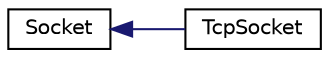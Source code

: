 digraph "Graphical Class Hierarchy"
{
 // LATEX_PDF_SIZE
  edge [fontname="Helvetica",fontsize="10",labelfontname="Helvetica",labelfontsize="10"];
  node [fontname="Helvetica",fontsize="10",shape=record];
  rankdir="LR";
  Node0 [label="Socket",height=0.2,width=0.4,color="black", fillcolor="white", style="filled",URL="$classSocket.html",tooltip="Socket abstract class."];
  Node0 -> Node1 [dir="back",color="midnightblue",fontsize="10",style="solid",fontname="Helvetica"];
  Node1 [label="TcpSocket",height=0.2,width=0.4,color="black", fillcolor="white", style="filled",URL="$classTcpSocket.html",tooltip="Represents a TCP socket."];
}
